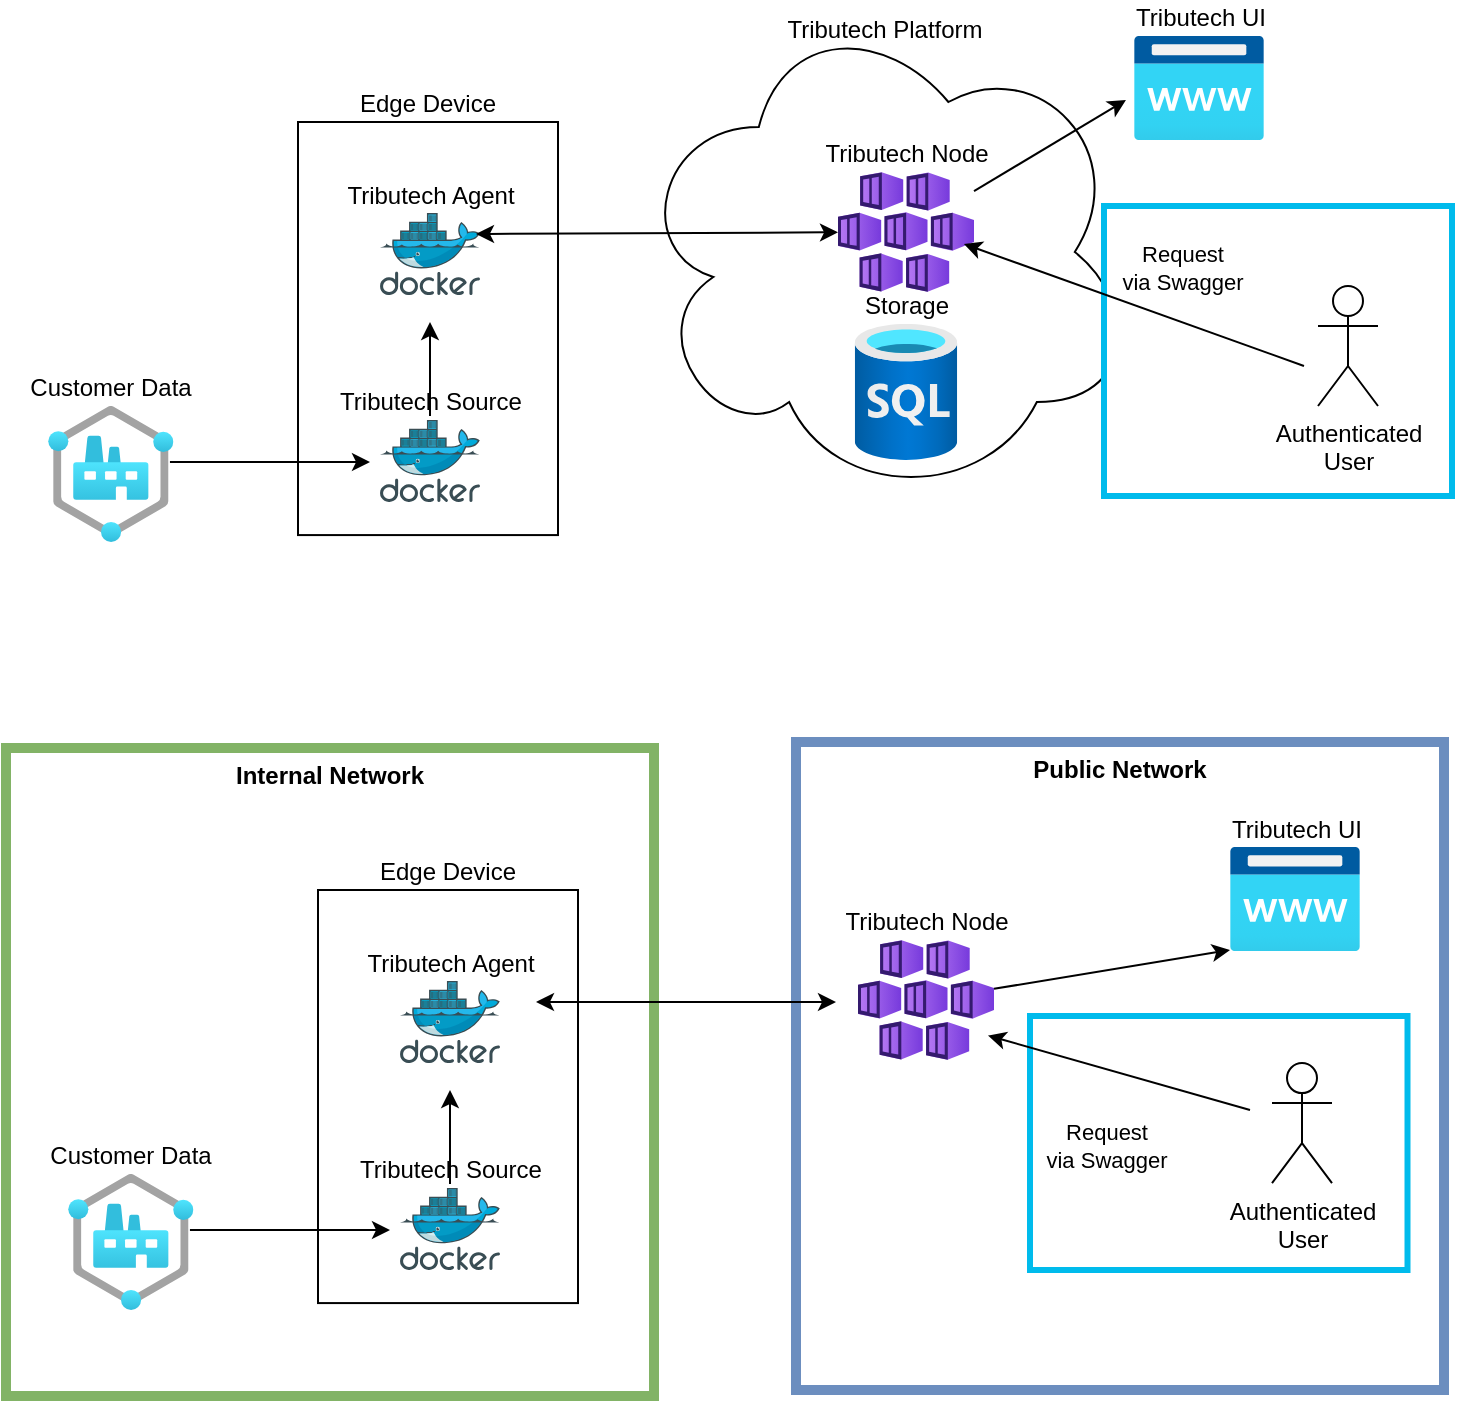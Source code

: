 <mxfile version="24.6.4" type="device">
  <diagram name="Page-1" id="STCRA5AkPAw-dsx0DW-E">
    <mxGraphModel dx="1106" dy="740" grid="0" gridSize="10" guides="1" tooltips="1" connect="1" arrows="1" fold="1" page="0" pageScale="1" pageWidth="827" pageHeight="1169" math="0" shadow="0">
      <root>
        <mxCell id="0" />
        <mxCell id="1" parent="0" />
        <mxCell id="JV24va2_vtx07EKMmSr4-2" value="Tributech Platform" style="ellipse;shape=cloud;whiteSpace=wrap;html=1;verticalAlign=top;" parent="1" vertex="1">
          <mxGeometry x="382.2" y="180" width="252.8" height="250" as="geometry" />
        </mxCell>
        <mxCell id="HlakX1rEQL8Hf71a6Yn5-3" value="" style="whiteSpace=wrap;html=1;strokeColor=#00BBEC;strokeWidth=3;" parent="1" vertex="1">
          <mxGeometry x="618" y="282" width="174" height="145" as="geometry" />
        </mxCell>
        <mxCell id="JV24va2_vtx07EKMmSr4-4" value="Tributech UI" style="image;aspect=fixed;html=1;points=[];align=center;fontSize=12;image=img/lib/azure2/app_services/App_Service_Domains.svg;labelPosition=center;verticalLabelPosition=top;verticalAlign=bottom;" parent="1" vertex="1">
          <mxGeometry x="633" y="197" width="65" height="52" as="geometry" />
        </mxCell>
        <mxCell id="JV24va2_vtx07EKMmSr4-6" value="Storage" style="image;aspect=fixed;html=1;points=[];align=center;fontSize=12;image=img/lib/azure2/iot/Time_Series_Data_Sets.svg;labelPosition=center;verticalLabelPosition=top;verticalAlign=bottom;" parent="1" vertex="1">
          <mxGeometry x="493.4" y="341" width="51.2" height="68" as="geometry" />
        </mxCell>
        <mxCell id="JV24va2_vtx07EKMmSr4-11" value="Tributech Node" style="image;aspect=fixed;html=1;points=[];align=center;fontSize=12;image=img/lib/azure2/containers/Kubernetes_Services.svg;labelPosition=center;verticalLabelPosition=top;verticalAlign=bottom;" parent="1" vertex="1">
          <mxGeometry x="485" y="265" width="68" height="60" as="geometry" />
        </mxCell>
        <mxCell id="JV24va2_vtx07EKMmSr4-17" value="Edge Device" style="whiteSpace=wrap;html=1;verticalAlign=bottom;labelPosition=center;verticalLabelPosition=top;align=center;" parent="1" vertex="1">
          <mxGeometry x="215" y="240.0" width="130" height="206.54" as="geometry" />
        </mxCell>
        <mxCell id="JV24va2_vtx07EKMmSr4-3" value="Tributech Agent" style="image;aspect=fixed;html=1;points=[];align=center;fontSize=12;image=img/lib/mscae/Docker.svg;labelPosition=center;verticalLabelPosition=top;verticalAlign=bottom;" parent="1" vertex="1">
          <mxGeometry x="256" y="285.54" width="50" height="41" as="geometry" />
        </mxCell>
        <mxCell id="JV24va2_vtx07EKMmSr4-10" value="Tributech Source" style="image;aspect=fixed;html=1;points=[];align=center;fontSize=12;image=img/lib/mscae/Docker.svg;labelPosition=center;verticalLabelPosition=top;verticalAlign=bottom;" parent="1" vertex="1">
          <mxGeometry x="256.0" y="389.0" width="50" height="41" as="geometry" />
        </mxCell>
        <mxCell id="JV24va2_vtx07EKMmSr4-19" value="" style="endArrow=classic;html=1;rounded=0;entryX=-0.062;entryY=0.615;entryDx=0;entryDy=0;entryPerimeter=0;" parent="1" source="JV24va2_vtx07EKMmSr4-11" target="JV24va2_vtx07EKMmSr4-4" edge="1">
          <mxGeometry width="50" height="50" relative="1" as="geometry">
            <mxPoint x="591" y="510" as="sourcePoint" />
            <mxPoint x="671" y="270" as="targetPoint" />
          </mxGeometry>
        </mxCell>
        <mxCell id="JV24va2_vtx07EKMmSr4-20" value="" style="endArrow=classic;html=1;rounded=0;entryX=0.926;entryY=0.6;entryDx=0;entryDy=0;entryPerimeter=0;" parent="1" target="JV24va2_vtx07EKMmSr4-11" edge="1">
          <mxGeometry width="50" height="50" relative="1" as="geometry">
            <mxPoint x="718" y="362" as="sourcePoint" />
            <mxPoint x="700.61" y="564.02" as="targetPoint" />
          </mxGeometry>
        </mxCell>
        <mxCell id="HlakX1rEQL8Hf71a6Yn5-1" value="Request&lt;br&gt;via Swagger" style="edgeLabel;html=1;align=center;verticalAlign=middle;resizable=0;points=[];" parent="JV24va2_vtx07EKMmSr4-20" vertex="1" connectable="0">
          <mxGeometry x="0.627" y="2" relative="1" as="geometry">
            <mxPoint x="78" y="-1" as="offset" />
          </mxGeometry>
        </mxCell>
        <mxCell id="JV24va2_vtx07EKMmSr4-22" value="" style="endArrow=classic;startArrow=classic;html=1;rounded=0;entryX=0.96;entryY=0.255;entryDx=0;entryDy=0;entryPerimeter=0;" parent="1" source="JV24va2_vtx07EKMmSr4-11" target="JV24va2_vtx07EKMmSr4-3" edge="1">
          <mxGeometry width="50" height="50" relative="1" as="geometry">
            <mxPoint x="151" y="270" as="sourcePoint" />
            <mxPoint x="-9" y="300" as="targetPoint" />
          </mxGeometry>
        </mxCell>
        <mxCell id="JV24va2_vtx07EKMmSr4-24" value="" style="endArrow=classic;html=1;rounded=0;exitX=0.5;exitY=-0.049;exitDx=0;exitDy=0;exitPerimeter=0;" parent="1" source="JV24va2_vtx07EKMmSr4-10" edge="1">
          <mxGeometry width="50" height="50" relative="1" as="geometry">
            <mxPoint x="161" y="520" as="sourcePoint" />
            <mxPoint x="281" y="340" as="targetPoint" />
          </mxGeometry>
        </mxCell>
        <mxCell id="JV24va2_vtx07EKMmSr4-25" value="" style="endArrow=classic;html=1;rounded=0;exitX=0.955;exitY=0.463;exitDx=0;exitDy=0;exitPerimeter=0;" parent="1" edge="1">
          <mxGeometry width="50" height="50" relative="1" as="geometry">
            <mxPoint x="150.974" y="410.024" as="sourcePoint" />
            <mxPoint x="251" y="410" as="targetPoint" />
          </mxGeometry>
        </mxCell>
        <mxCell id="XRpzpW0mkASHfJie3qSX-1" value="Customer Data" style="image;aspect=fixed;html=1;points=[];align=center;fontSize=12;image=img/lib/azure2/iot/Industrial_IoT.svg;labelPosition=center;verticalLabelPosition=top;verticalAlign=bottom;" parent="1" vertex="1">
          <mxGeometry x="90" y="382" width="62.8" height="68" as="geometry" />
        </mxCell>
        <mxCell id="sdt0Fioqpd-CQjxzjoe8-1" value="Authenticated&lt;br&gt;User" style="shape=umlActor;verticalLabelPosition=bottom;verticalAlign=top;html=1;outlineConnect=0;" parent="1" vertex="1">
          <mxGeometry x="725" y="322" width="30" height="60" as="geometry" />
        </mxCell>
        <mxCell id="y1LYqNgfe3PZBxHp0uMI-1" value="&lt;b&gt;Public Network&lt;/b&gt;" style="whiteSpace=wrap;html=1;aspect=fixed;verticalAlign=top;fillColor=none;glass=0;fillStyle=zigzag-line;strokeColor=#6c8ebf;strokeWidth=5;" vertex="1" parent="1">
          <mxGeometry x="464" y="550" width="324" height="324" as="geometry" />
        </mxCell>
        <mxCell id="y1LYqNgfe3PZBxHp0uMI-2" value="" style="whiteSpace=wrap;html=1;strokeColor=#00BBEC;strokeWidth=3;" vertex="1" parent="1">
          <mxGeometry x="581" y="687" width="188.75" height="127" as="geometry" />
        </mxCell>
        <mxCell id="y1LYqNgfe3PZBxHp0uMI-3" value="&lt;b&gt;Internal Network&lt;/b&gt;" style="whiteSpace=wrap;html=1;aspect=fixed;verticalAlign=top;fillColor=none;glass=0;fillStyle=zigzag-line;strokeColor=#82b366;strokeWidth=5;" vertex="1" parent="1">
          <mxGeometry x="69" y="553" width="324" height="324" as="geometry" />
        </mxCell>
        <mxCell id="y1LYqNgfe3PZBxHp0uMI-4" value="Tributech UI" style="image;aspect=fixed;html=1;points=[];align=center;fontSize=12;image=img/lib/azure2/app_services/App_Service_Domains.svg;labelPosition=center;verticalLabelPosition=top;verticalAlign=bottom;" vertex="1" parent="1">
          <mxGeometry x="681" y="602.54" width="65" height="52" as="geometry" />
        </mxCell>
        <mxCell id="y1LYqNgfe3PZBxHp0uMI-5" value="Tributech Node" style="image;aspect=fixed;html=1;points=[];align=center;fontSize=12;image=img/lib/azure2/containers/Kubernetes_Services.svg;labelPosition=center;verticalLabelPosition=top;verticalAlign=bottom;" vertex="1" parent="1">
          <mxGeometry x="495" y="649" width="68" height="60" as="geometry" />
        </mxCell>
        <mxCell id="y1LYqNgfe3PZBxHp0uMI-6" value="Edge Device" style="whiteSpace=wrap;html=1;verticalAlign=bottom;labelPosition=center;verticalLabelPosition=top;align=center;" vertex="1" parent="1">
          <mxGeometry x="225" y="624" width="130" height="206.54" as="geometry" />
        </mxCell>
        <mxCell id="y1LYqNgfe3PZBxHp0uMI-7" value="Tributech Agent" style="image;aspect=fixed;html=1;points=[];align=center;fontSize=12;image=img/lib/mscae/Docker.svg;labelPosition=center;verticalLabelPosition=top;verticalAlign=bottom;" vertex="1" parent="1">
          <mxGeometry x="266" y="669.54" width="50" height="41" as="geometry" />
        </mxCell>
        <mxCell id="y1LYqNgfe3PZBxHp0uMI-8" value="Tributech Source" style="image;aspect=fixed;html=1;points=[];align=center;fontSize=12;image=img/lib/mscae/Docker.svg;labelPosition=center;verticalLabelPosition=top;verticalAlign=bottom;" vertex="1" parent="1">
          <mxGeometry x="266.0" y="773" width="50" height="41" as="geometry" />
        </mxCell>
        <mxCell id="y1LYqNgfe3PZBxHp0uMI-9" value="" style="endArrow=classic;html=1;rounded=0;" edge="1" parent="1" source="y1LYqNgfe3PZBxHp0uMI-5">
          <mxGeometry width="50" height="50" relative="1" as="geometry">
            <mxPoint x="601" y="894" as="sourcePoint" />
            <mxPoint x="681" y="654" as="targetPoint" />
          </mxGeometry>
        </mxCell>
        <mxCell id="y1LYqNgfe3PZBxHp0uMI-11" value="" style="endArrow=classic;startArrow=classic;html=1;rounded=0;" edge="1" parent="1">
          <mxGeometry width="50" height="50" relative="1" as="geometry">
            <mxPoint x="484" y="680" as="sourcePoint" />
            <mxPoint x="334" y="680" as="targetPoint" />
          </mxGeometry>
        </mxCell>
        <mxCell id="y1LYqNgfe3PZBxHp0uMI-12" value="" style="endArrow=classic;html=1;rounded=0;exitX=0.5;exitY=-0.049;exitDx=0;exitDy=0;exitPerimeter=0;" edge="1" parent="1" source="y1LYqNgfe3PZBxHp0uMI-8">
          <mxGeometry width="50" height="50" relative="1" as="geometry">
            <mxPoint x="171" y="904" as="sourcePoint" />
            <mxPoint x="291" y="724" as="targetPoint" />
          </mxGeometry>
        </mxCell>
        <mxCell id="y1LYqNgfe3PZBxHp0uMI-13" value="" style="endArrow=classic;html=1;rounded=0;exitX=0.955;exitY=0.463;exitDx=0;exitDy=0;exitPerimeter=0;" edge="1" parent="1">
          <mxGeometry width="50" height="50" relative="1" as="geometry">
            <mxPoint x="160.974" y="794.024" as="sourcePoint" />
            <mxPoint x="261" y="794" as="targetPoint" />
          </mxGeometry>
        </mxCell>
        <mxCell id="y1LYqNgfe3PZBxHp0uMI-14" value="Customer Data" style="image;aspect=fixed;html=1;points=[];align=center;fontSize=12;image=img/lib/azure2/iot/Industrial_IoT.svg;labelPosition=center;verticalLabelPosition=top;verticalAlign=bottom;" vertex="1" parent="1">
          <mxGeometry x="100" y="766" width="62.8" height="68" as="geometry" />
        </mxCell>
        <mxCell id="y1LYqNgfe3PZBxHp0uMI-18" value="" style="endArrow=classic;html=1;rounded=0;entryX=0.926;entryY=0.6;entryDx=0;entryDy=0;entryPerimeter=0;" edge="1" parent="1">
          <mxGeometry width="50" height="50" relative="1" as="geometry">
            <mxPoint x="691" y="734" as="sourcePoint" />
            <mxPoint x="560" y="696.77" as="targetPoint" />
          </mxGeometry>
        </mxCell>
        <mxCell id="y1LYqNgfe3PZBxHp0uMI-19" value="Request&lt;br&gt;via Swagger" style="edgeLabel;html=1;align=center;verticalAlign=middle;resizable=0;points=[];" vertex="1" connectable="0" parent="y1LYqNgfe3PZBxHp0uMI-18">
          <mxGeometry x="0.627" y="2" relative="1" as="geometry">
            <mxPoint x="35" y="46" as="offset" />
          </mxGeometry>
        </mxCell>
        <mxCell id="y1LYqNgfe3PZBxHp0uMI-17" value="Authenticated&lt;br&gt;User" style="shape=umlActor;verticalLabelPosition=bottom;verticalAlign=top;html=1;outlineConnect=0;" vertex="1" parent="1">
          <mxGeometry x="702" y="710.54" width="30" height="60" as="geometry" />
        </mxCell>
      </root>
    </mxGraphModel>
  </diagram>
</mxfile>
